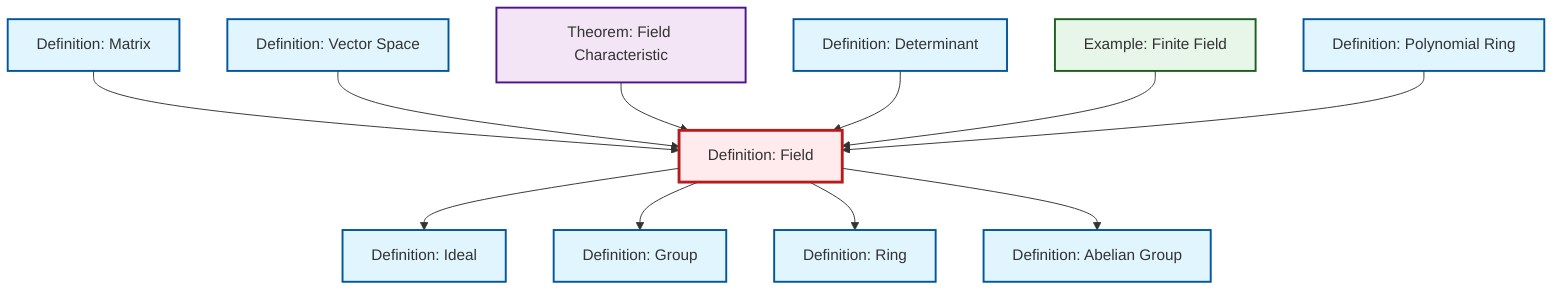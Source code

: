 graph TD
    classDef definition fill:#e1f5fe,stroke:#01579b,stroke-width:2px
    classDef theorem fill:#f3e5f5,stroke:#4a148c,stroke-width:2px
    classDef axiom fill:#fff3e0,stroke:#e65100,stroke-width:2px
    classDef example fill:#e8f5e9,stroke:#1b5e20,stroke-width:2px
    classDef current fill:#ffebee,stroke:#b71c1c,stroke-width:3px
    def-field["Definition: Field"]:::definition
    def-ring["Definition: Ring"]:::definition
    ex-finite-field["Example: Finite Field"]:::example
    def-vector-space["Definition: Vector Space"]:::definition
    def-ideal["Definition: Ideal"]:::definition
    thm-field-characteristic["Theorem: Field Characteristic"]:::theorem
    def-abelian-group["Definition: Abelian Group"]:::definition
    def-polynomial-ring["Definition: Polynomial Ring"]:::definition
    def-group["Definition: Group"]:::definition
    def-matrix["Definition: Matrix"]:::definition
    def-determinant["Definition: Determinant"]:::definition
    def-matrix --> def-field
    def-vector-space --> def-field
    thm-field-characteristic --> def-field
    def-determinant --> def-field
    def-field --> def-ideal
    def-field --> def-group
    ex-finite-field --> def-field
    def-field --> def-ring
    def-field --> def-abelian-group
    def-polynomial-ring --> def-field
    class def-field current